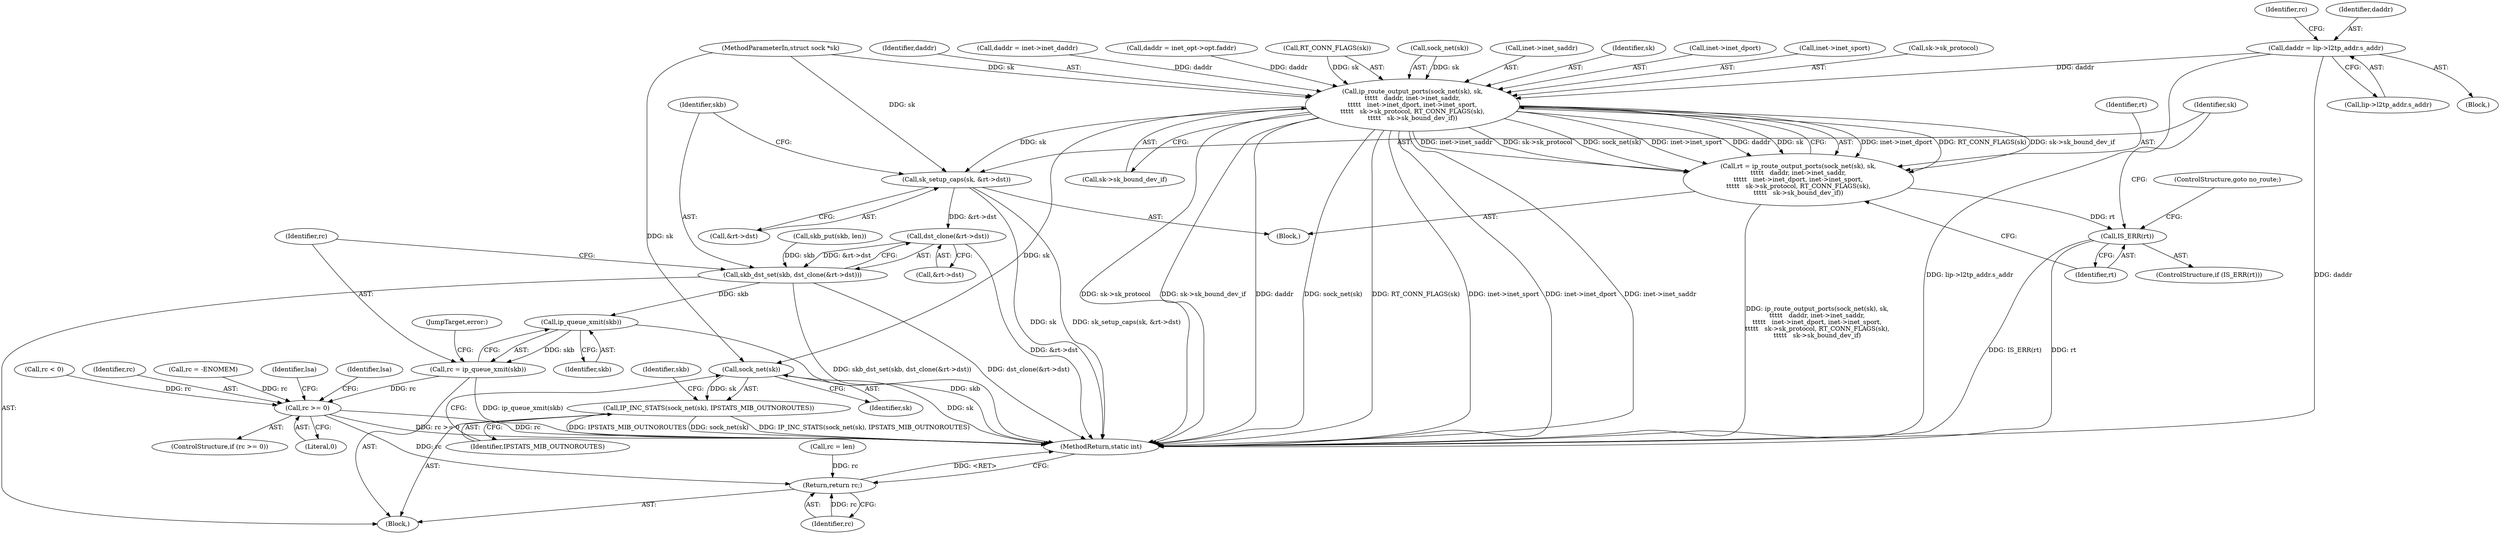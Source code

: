 digraph "0_linux_f6d8bd051c391c1c0458a30b2a7abcd939329259_34@pointer" {
"1000183" [label="(Call,daddr = lip->l2tp_addr.s_addr)"];
"1000312" [label="(Call,ip_route_output_ports(sock_net(sk), sk,\n\t\t\t\t\t   daddr, inet->inet_saddr,\n\t\t\t\t\t   inet->inet_dport, inet->inet_sport,\n\t\t\t\t\t   sk->sk_protocol, RT_CONN_FLAGS(sk),\n\t\t\t\t\t   sk->sk_bound_dev_if))"];
"1000310" [label="(Call,rt = ip_route_output_ports(sock_net(sk), sk,\n\t\t\t\t\t   daddr, inet->inet_saddr,\n\t\t\t\t\t   inet->inet_dport, inet->inet_sport,\n\t\t\t\t\t   sk->sk_protocol, RT_CONN_FLAGS(sk),\n\t\t\t\t\t   sk->sk_bound_dev_if))"];
"1000335" [label="(Call,IS_ERR(rt))"];
"1000338" [label="(Call,sk_setup_caps(sk, &rt->dst))"];
"1000346" [label="(Call,dst_clone(&rt->dst))"];
"1000344" [label="(Call,skb_dst_set(skb, dst_clone(&rt->dst)))"];
"1000353" [label="(Call,ip_queue_xmit(skb))"];
"1000351" [label="(Call,rc = ip_queue_xmit(skb))"];
"1000357" [label="(Call,rc >= 0)"];
"1000379" [label="(Return,return rc;)"];
"1000383" [label="(Call,sock_net(sk))"];
"1000382" [label="(Call,IP_INC_STATS(sock_net(sk), IPSTATS_MIB_OUTNOROUTES))"];
"1000363" [label="(Identifier,lsa)"];
"1000387" [label="(Identifier,skb)"];
"1000317" [label="(Call,inet->inet_saddr)"];
"1000339" [label="(Identifier,sk)"];
"1000344" [label="(Call,skb_dst_set(skb, dst_clone(&rt->dst)))"];
"1000354" [label="(Identifier,skb)"];
"1000353" [label="(Call,ip_queue_xmit(skb))"];
"1000285" [label="(Block,)"];
"1000384" [label="(Identifier,sk)"];
"1000147" [label="(Block,)"];
"1000265" [label="(Call,rc < 0)"];
"1000382" [label="(Call,IP_INC_STATS(sock_net(sk), IPSTATS_MIB_OUTNOROUTES))"];
"1000311" [label="(Identifier,rt)"];
"1000312" [label="(Call,ip_route_output_ports(sock_net(sk), sk,\n\t\t\t\t\t   daddr, inet->inet_saddr,\n\t\t\t\t\t   inet->inet_dport, inet->inet_sport,\n\t\t\t\t\t   sk->sk_protocol, RT_CONN_FLAGS(sk),\n\t\t\t\t\t   sk->sk_bound_dev_if))"];
"1000315" [label="(Identifier,sk)"];
"1000320" [label="(Call,inet->inet_dport)"];
"1000338" [label="(Call,sk_setup_caps(sk, &rt->dst))"];
"1000323" [label="(Call,inet->inet_sport)"];
"1000183" [label="(Call,daddr = lip->l2tp_addr.s_addr)"];
"1000340" [label="(Call,&rt->dst)"];
"1000326" [label="(Call,sk->sk_protocol)"];
"1000210" [label="(Identifier,rc)"];
"1000114" [label="(Block,)"];
"1000352" [label="(Identifier,rc)"];
"1000355" [label="(JumpTarget,error:)"];
"1000331" [label="(Call,sk->sk_bound_dev_if)"];
"1000313" [label="(Call,sock_net(sk))"];
"1000316" [label="(Identifier,daddr)"];
"1000201" [label="(Call,daddr = inet->inet_daddr)"];
"1000346" [label="(Call,dst_clone(&rt->dst))"];
"1000303" [label="(Call,daddr = inet_opt->opt.faddr)"];
"1000347" [label="(Call,&rt->dst)"];
"1000257" [label="(Call,skb_put(skb, len))"];
"1000351" [label="(Call,rc = ip_queue_xmit(skb))"];
"1000357" [label="(Call,rc >= 0)"];
"1000358" [label="(Identifier,rc)"];
"1000335" [label="(Call,IS_ERR(rt))"];
"1000380" [label="(Identifier,rc)"];
"1000185" [label="(Call,lip->l2tp_addr.s_addr)"];
"1000329" [label="(Call,RT_CONN_FLAGS(sk))"];
"1000356" [label="(ControlStructure,if (rc >= 0))"];
"1000336" [label="(Identifier,rt)"];
"1000359" [label="(Literal,0)"];
"1000379" [label="(Return,return rc;)"];
"1000209" [label="(Call,rc = -ENOMEM)"];
"1000391" [label="(MethodReturn,static int)"];
"1000334" [label="(ControlStructure,if (IS_ERR(rt)))"];
"1000111" [label="(MethodParameterIn,struct sock *sk)"];
"1000345" [label="(Identifier,skb)"];
"1000310" [label="(Call,rt = ip_route_output_ports(sock_net(sk), sk,\n\t\t\t\t\t   daddr, inet->inet_saddr,\n\t\t\t\t\t   inet->inet_dport, inet->inet_sport,\n\t\t\t\t\t   sk->sk_protocol, RT_CONN_FLAGS(sk),\n\t\t\t\t\t   sk->sk_bound_dev_if))"];
"1000385" [label="(Identifier,IPSTATS_MIB_OUTNOROUTES)"];
"1000370" [label="(Call,rc = len)"];
"1000377" [label="(Identifier,lsa)"];
"1000337" [label="(ControlStructure,goto no_route;)"];
"1000383" [label="(Call,sock_net(sk))"];
"1000184" [label="(Identifier,daddr)"];
"1000183" -> "1000147"  [label="AST: "];
"1000183" -> "1000185"  [label="CFG: "];
"1000184" -> "1000183"  [label="AST: "];
"1000185" -> "1000183"  [label="AST: "];
"1000210" -> "1000183"  [label="CFG: "];
"1000183" -> "1000391"  [label="DDG: lip->l2tp_addr.s_addr"];
"1000183" -> "1000391"  [label="DDG: daddr"];
"1000183" -> "1000312"  [label="DDG: daddr"];
"1000312" -> "1000310"  [label="AST: "];
"1000312" -> "1000331"  [label="CFG: "];
"1000313" -> "1000312"  [label="AST: "];
"1000315" -> "1000312"  [label="AST: "];
"1000316" -> "1000312"  [label="AST: "];
"1000317" -> "1000312"  [label="AST: "];
"1000320" -> "1000312"  [label="AST: "];
"1000323" -> "1000312"  [label="AST: "];
"1000326" -> "1000312"  [label="AST: "];
"1000329" -> "1000312"  [label="AST: "];
"1000331" -> "1000312"  [label="AST: "];
"1000310" -> "1000312"  [label="CFG: "];
"1000312" -> "1000391"  [label="DDG: sk->sk_protocol"];
"1000312" -> "1000391"  [label="DDG: sk->sk_bound_dev_if"];
"1000312" -> "1000391"  [label="DDG: daddr"];
"1000312" -> "1000391"  [label="DDG: sock_net(sk)"];
"1000312" -> "1000391"  [label="DDG: RT_CONN_FLAGS(sk)"];
"1000312" -> "1000391"  [label="DDG: inet->inet_sport"];
"1000312" -> "1000391"  [label="DDG: inet->inet_dport"];
"1000312" -> "1000391"  [label="DDG: inet->inet_saddr"];
"1000312" -> "1000310"  [label="DDG: inet->inet_dport"];
"1000312" -> "1000310"  [label="DDG: RT_CONN_FLAGS(sk)"];
"1000312" -> "1000310"  [label="DDG: sk->sk_bound_dev_if"];
"1000312" -> "1000310"  [label="DDG: inet->inet_saddr"];
"1000312" -> "1000310"  [label="DDG: sk->sk_protocol"];
"1000312" -> "1000310"  [label="DDG: sock_net(sk)"];
"1000312" -> "1000310"  [label="DDG: inet->inet_sport"];
"1000312" -> "1000310"  [label="DDG: daddr"];
"1000312" -> "1000310"  [label="DDG: sk"];
"1000313" -> "1000312"  [label="DDG: sk"];
"1000329" -> "1000312"  [label="DDG: sk"];
"1000111" -> "1000312"  [label="DDG: sk"];
"1000303" -> "1000312"  [label="DDG: daddr"];
"1000201" -> "1000312"  [label="DDG: daddr"];
"1000312" -> "1000338"  [label="DDG: sk"];
"1000312" -> "1000383"  [label="DDG: sk"];
"1000310" -> "1000285"  [label="AST: "];
"1000311" -> "1000310"  [label="AST: "];
"1000336" -> "1000310"  [label="CFG: "];
"1000310" -> "1000391"  [label="DDG: ip_route_output_ports(sock_net(sk), sk,\n\t\t\t\t\t   daddr, inet->inet_saddr,\n\t\t\t\t\t   inet->inet_dport, inet->inet_sport,\n\t\t\t\t\t   sk->sk_protocol, RT_CONN_FLAGS(sk),\n\t\t\t\t\t   sk->sk_bound_dev_if)"];
"1000310" -> "1000335"  [label="DDG: rt"];
"1000335" -> "1000334"  [label="AST: "];
"1000335" -> "1000336"  [label="CFG: "];
"1000336" -> "1000335"  [label="AST: "];
"1000337" -> "1000335"  [label="CFG: "];
"1000339" -> "1000335"  [label="CFG: "];
"1000335" -> "1000391"  [label="DDG: rt"];
"1000335" -> "1000391"  [label="DDG: IS_ERR(rt)"];
"1000338" -> "1000285"  [label="AST: "];
"1000338" -> "1000340"  [label="CFG: "];
"1000339" -> "1000338"  [label="AST: "];
"1000340" -> "1000338"  [label="AST: "];
"1000345" -> "1000338"  [label="CFG: "];
"1000338" -> "1000391"  [label="DDG: sk"];
"1000338" -> "1000391"  [label="DDG: sk_setup_caps(sk, &rt->dst)"];
"1000111" -> "1000338"  [label="DDG: sk"];
"1000338" -> "1000346"  [label="DDG: &rt->dst"];
"1000346" -> "1000344"  [label="AST: "];
"1000346" -> "1000347"  [label="CFG: "];
"1000347" -> "1000346"  [label="AST: "];
"1000344" -> "1000346"  [label="CFG: "];
"1000346" -> "1000391"  [label="DDG: &rt->dst"];
"1000346" -> "1000344"  [label="DDG: &rt->dst"];
"1000344" -> "1000114"  [label="AST: "];
"1000345" -> "1000344"  [label="AST: "];
"1000352" -> "1000344"  [label="CFG: "];
"1000344" -> "1000391"  [label="DDG: skb_dst_set(skb, dst_clone(&rt->dst))"];
"1000344" -> "1000391"  [label="DDG: dst_clone(&rt->dst)"];
"1000257" -> "1000344"  [label="DDG: skb"];
"1000344" -> "1000353"  [label="DDG: skb"];
"1000353" -> "1000351"  [label="AST: "];
"1000353" -> "1000354"  [label="CFG: "];
"1000354" -> "1000353"  [label="AST: "];
"1000351" -> "1000353"  [label="CFG: "];
"1000353" -> "1000391"  [label="DDG: skb"];
"1000353" -> "1000351"  [label="DDG: skb"];
"1000351" -> "1000114"  [label="AST: "];
"1000352" -> "1000351"  [label="AST: "];
"1000355" -> "1000351"  [label="CFG: "];
"1000351" -> "1000391"  [label="DDG: ip_queue_xmit(skb)"];
"1000351" -> "1000357"  [label="DDG: rc"];
"1000357" -> "1000356"  [label="AST: "];
"1000357" -> "1000359"  [label="CFG: "];
"1000358" -> "1000357"  [label="AST: "];
"1000359" -> "1000357"  [label="AST: "];
"1000363" -> "1000357"  [label="CFG: "];
"1000377" -> "1000357"  [label="CFG: "];
"1000357" -> "1000391"  [label="DDG: rc >= 0"];
"1000357" -> "1000391"  [label="DDG: rc"];
"1000209" -> "1000357"  [label="DDG: rc"];
"1000265" -> "1000357"  [label="DDG: rc"];
"1000357" -> "1000379"  [label="DDG: rc"];
"1000379" -> "1000114"  [label="AST: "];
"1000379" -> "1000380"  [label="CFG: "];
"1000380" -> "1000379"  [label="AST: "];
"1000391" -> "1000379"  [label="CFG: "];
"1000379" -> "1000391"  [label="DDG: <RET>"];
"1000380" -> "1000379"  [label="DDG: rc"];
"1000370" -> "1000379"  [label="DDG: rc"];
"1000383" -> "1000382"  [label="AST: "];
"1000383" -> "1000384"  [label="CFG: "];
"1000384" -> "1000383"  [label="AST: "];
"1000385" -> "1000383"  [label="CFG: "];
"1000383" -> "1000391"  [label="DDG: sk"];
"1000383" -> "1000382"  [label="DDG: sk"];
"1000111" -> "1000383"  [label="DDG: sk"];
"1000382" -> "1000114"  [label="AST: "];
"1000382" -> "1000385"  [label="CFG: "];
"1000385" -> "1000382"  [label="AST: "];
"1000387" -> "1000382"  [label="CFG: "];
"1000382" -> "1000391"  [label="DDG: sock_net(sk)"];
"1000382" -> "1000391"  [label="DDG: IP_INC_STATS(sock_net(sk), IPSTATS_MIB_OUTNOROUTES)"];
"1000382" -> "1000391"  [label="DDG: IPSTATS_MIB_OUTNOROUTES"];
}
